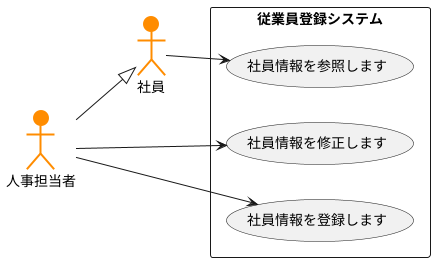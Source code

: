 @startuml ユースケース図
left to right direction
actor 人事担当者 #ff8c00;line:Darkorange;line.bold;
actor 社員 #ff8c00;line:Darkorange;line.bold;
rectangle 従業員登録システム{
usecase 社員情報を修正します
usecase 社員情報を登録します
usecase 社員情報を参照します
}
社員 --> 社員情報を参照します
人事担当者--> 社員情報を修正します
人事担当者 --> 社員情報を登録します
人事担当者 --|> 社員
@enduml